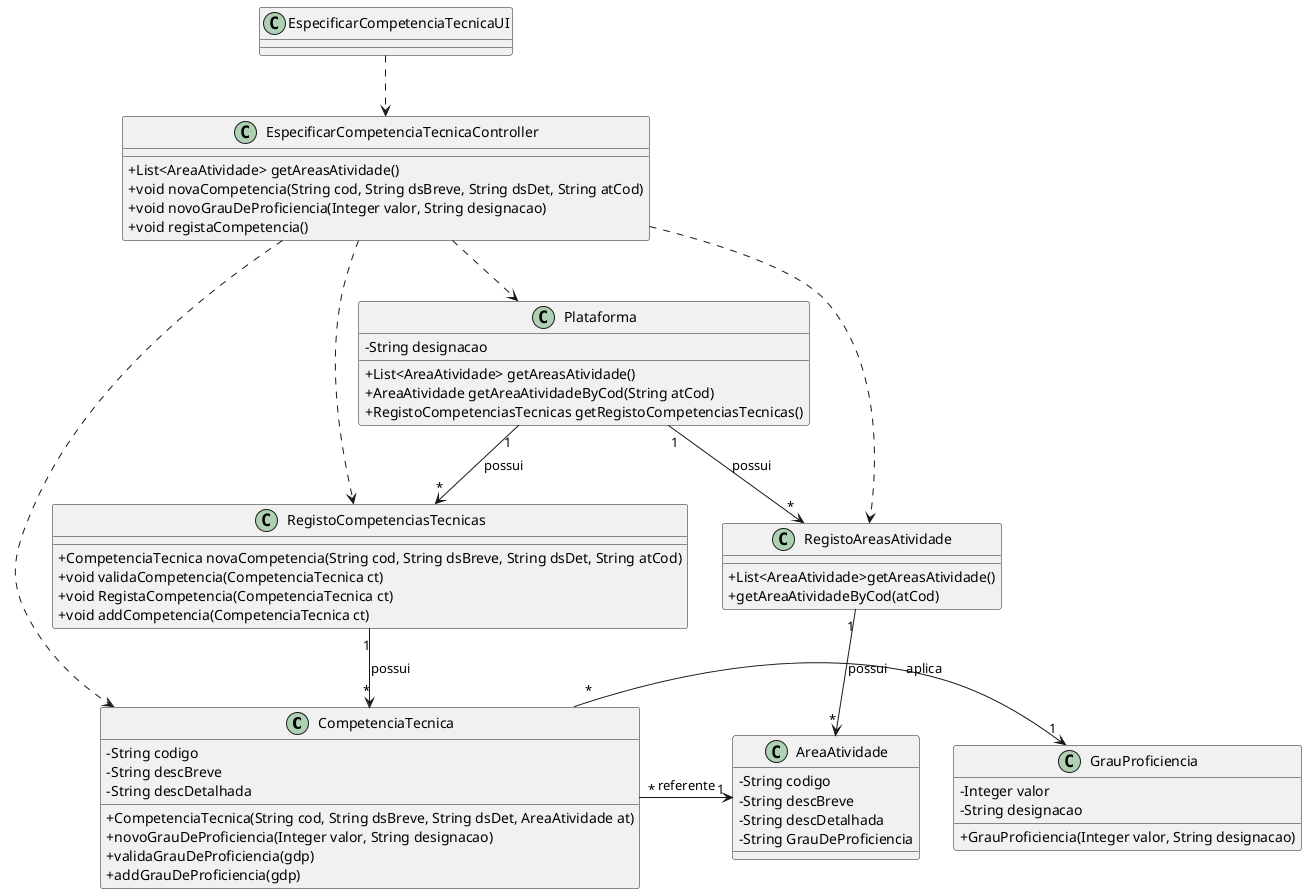 @startuml
skinparam classAttributeIconSize 0

class CompetenciaTecnica {
  -String codigo
  -String descBreve
  -String descDetalhada
  +CompetenciaTecnica(String cod, String dsBreve, String dsDet, AreaAtividade at)
  +novoGrauDeProficiencia(Integer valor, String designacao)
  +validaGrauDeProficiencia(gdp)
  +addGrauDeProficiencia(gdp)
}

class AreaAtividade {
  -String codigo
  -String descBreve
  -String descDetalhada
  -String GrauDeProficiencia

}

class GrauProficiencia {
  -Integer valor
  -String designacao
  +GrauProficiencia(Integer valor, String designacao)

}

class Plataforma {
  -String designacao
  +List<AreaAtividade> getAreasAtividade()
  +AreaAtividade getAreaAtividadeByCod(String atCod)
  +RegistoCompetenciasTecnicas getRegistoCompetenciasTecnicas()
}

class RegistoCompetenciasTecnicas {
  +CompetenciaTecnica novaCompetencia(String cod, String dsBreve, String dsDet, String atCod)
  +void validaCompetencia(CompetenciaTecnica ct)
  +void RegistaCompetencia(CompetenciaTecnica ct)
  +void addCompetencia(CompetenciaTecnica ct)
}

class RegistoAreasAtividade {
  +List<AreaAtividade>getAreasAtividade()
  +getAreaAtividadeByCod(atCod)
}

class EspecificarCompetenciaTecnicaController {
  +List<AreaAtividade> getAreasAtividade()
  +void novaCompetencia(String cod, String dsBreve, String dsDet, String atCod)
  +void novoGrauDeProficiencia(Integer valor, String designacao)
  +void registaCompetencia()
}

class EspecificarCompetenciaTecnicaUI {

}

EspecificarCompetenciaTecnicaUI ..> EspecificarCompetenciaTecnicaController
EspecificarCompetenciaTecnicaController ..> Plataforma
EspecificarCompetenciaTecnicaController ..> RegistoAreasAtividade
EspecificarCompetenciaTecnicaController ..> RegistoCompetenciasTecnicas
EspecificarCompetenciaTecnicaController ..> CompetenciaTecnica
CompetenciaTecnica "*" -> "1" AreaAtividade : referente
CompetenciaTecnica "*" -> "1" GrauProficiencia : aplica
Plataforma "1" --> "*" RegistoAreasAtividade : possui
Plataforma "1" --> "*" RegistoCompetenciasTecnicas : possui
RegistoAreasAtividade "1" --> "*" AreaAtividade : possui
RegistoCompetenciasTecnicas "1" --> "*" CompetenciaTecnica : possui


@enduml
